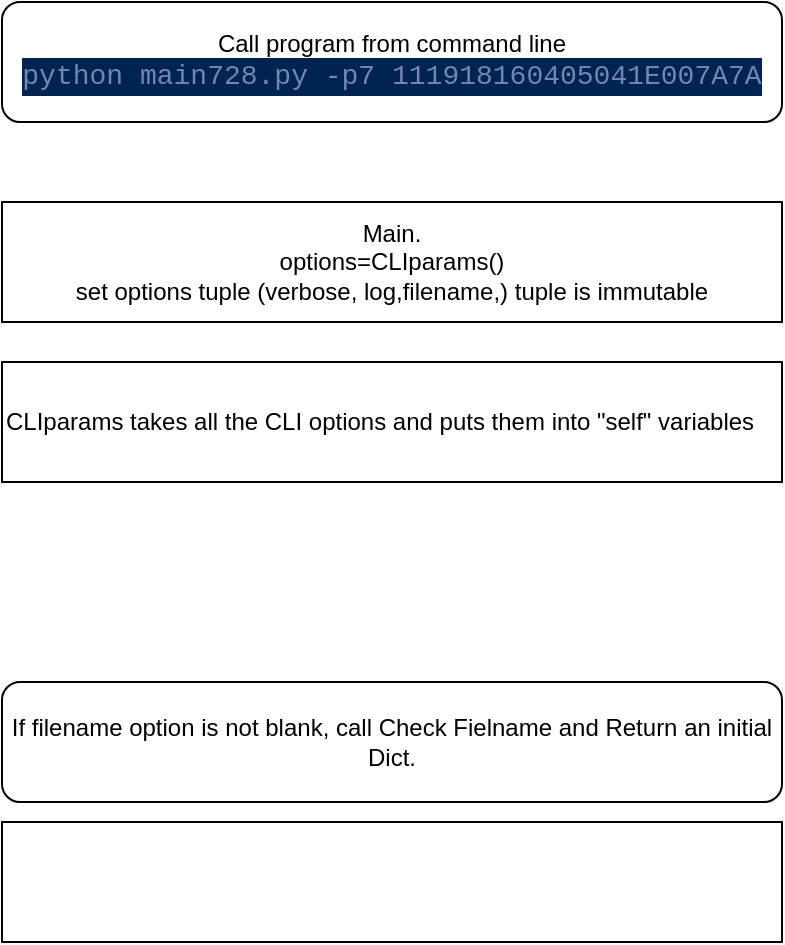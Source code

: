 <mxfile version="12.4.2" type="device" pages="2"><diagram id="behn4cJ-aA5WTllLqtvb" name="Page-1"><mxGraphModel dx="764" dy="520" grid="1" gridSize="10" guides="1" tooltips="1" connect="1" arrows="1" fold="1" page="1" pageScale="1" pageWidth="850" pageHeight="1100" math="0" shadow="0"><root><mxCell id="0"/><mxCell id="1" parent="0"/><mxCell id="q-Zyy0NkDSz_nZZc4haL-1" value="Call program from command line&lt;br&gt;&lt;div style=&quot;color: rgb(255 , 255 , 255) ; background-color: rgb(0 , 36 , 81) ; font-family: &amp;#34;consolas&amp;#34; , &amp;#34;courier new&amp;#34; , monospace ; font-size: 14px ; line-height: 19px ; white-space: pre&quot;&gt;&lt;span style=&quot;color: #7285b7&quot;&gt;python&amp;nbsp;main728.py&amp;nbsp;-p7&amp;nbsp;111918160405041E007A7A&lt;/span&gt;&lt;/div&gt;" style="rounded=1;whiteSpace=wrap;html=1;" vertex="1" parent="1"><mxGeometry x="50" y="20" width="390" height="60" as="geometry"/></mxCell><mxCell id="q-Zyy0NkDSz_nZZc4haL-2" value="Main.&lt;br&gt;options=CLIparams()&lt;br&gt;set options tuple (verbose, log,filename,) tuple is immutable" style="rounded=0;whiteSpace=wrap;html=1;" vertex="1" parent="1"><mxGeometry x="50" y="120" width="390" height="60" as="geometry"/></mxCell><mxCell id="q-Zyy0NkDSz_nZZc4haL-3" value="CLIparams takes all the CLI options and puts them into &quot;self&quot; variables" style="rounded=0;whiteSpace=wrap;html=1;align=left;" vertex="1" parent="1"><mxGeometry x="50" y="200" width="390" height="60" as="geometry"/></mxCell><mxCell id="q-Zyy0NkDSz_nZZc4haL-4" value="" style="rounded=0;whiteSpace=wrap;html=1;" vertex="1" parent="1"><mxGeometry x="50" y="430" width="390" height="60" as="geometry"/></mxCell><mxCell id="q-Zyy0NkDSz_nZZc4haL-5" value="If filename option is not blank, call Check Fielname and Return an initial Dict." style="rounded=1;whiteSpace=wrap;html=1;" vertex="1" parent="1"><mxGeometry x="50" y="360" width="390" height="60" as="geometry"/></mxCell></root></mxGraphModel></diagram><diagram id="b3Jo6LA4MJWwavhlQeI0" name="Page-2"><mxGraphModel dx="764" dy="520" grid="1" gridSize="10" guides="1" tooltips="1" connect="1" arrows="1" fold="1" page="1" pageScale="1" pageWidth="850" pageHeight="1100" math="0" shadow="0"><root><mxCell id="swyanQXANU-jfcB7XAxx-0"/><mxCell id="swyanQXANU-jfcB7XAxx-1" parent="swyanQXANU-jfcB7XAxx-0"/><mxCell id="eOv3PTpIJ6wRDNsE4CVm-0" value="Call program from command line&lt;br&gt;&lt;div style=&quot;color: rgb(255 , 255 , 255) ; background-color: rgb(0 , 36 , 81) ; font-family: &amp;#34;consolas&amp;#34; , &amp;#34;courier new&amp;#34; , monospace ; font-size: 14px ; line-height: 19px ; white-space: pre&quot;&gt;&lt;span style=&quot;color: #7285b7&quot;&gt;python&amp;nbsp;main728.py&amp;nbsp;-p7&amp;nbsp;111918160405041E007A7A&lt;/span&gt;&lt;/div&gt;" style="rounded=1;whiteSpace=wrap;html=1;" vertex="1" parent="swyanQXANU-jfcB7XAxx-1"><mxGeometry x="50" y="20" width="390" height="60" as="geometry"/></mxCell><mxCell id="eOv3PTpIJ6wRDNsE4CVm-1" value="Main.&lt;br&gt;options=CLIparams()" style="rounded=0;whiteSpace=wrap;html=1;" vertex="1" parent="swyanQXANU-jfcB7XAxx-1"><mxGeometry x="50" y="120" width="390" height="60" as="geometry"/></mxCell><mxCell id="eOv3PTpIJ6wRDNsE4CVm-2" value="CLIparams takes all the CLI options and puts them into &quot;self&quot; variables" style="rounded=0;whiteSpace=wrap;html=1;align=left;" vertex="1" parent="swyanQXANU-jfcB7XAxx-1"><mxGeometry x="70" y="170" width="390" height="60" as="geometry"/></mxCell><mxCell id="eOv3PTpIJ6wRDNsE4CVm-3" value="Once options are set, check to see if one was a password.&amp;nbsp; If password7 passed in, degode it and exit." style="rounded=0;whiteSpace=wrap;html=1;" vertex="1" parent="swyanQXANU-jfcB7XAxx-1"><mxGeometry x="50" y="280" width="250" height="60" as="geometry"/></mxCell><mxCell id="eOv3PTpIJ6wRDNsE4CVm-4" value="If filename option is not blank, call Check Fielname and Return an initial Dict." style="rounded=1;whiteSpace=wrap;html=1;" vertex="1" parent="swyanQXANU-jfcB7XAxx-1"><mxGeometry x="50" y="360" width="390" height="60" as="geometry"/></mxCell></root></mxGraphModel></diagram></mxfile>